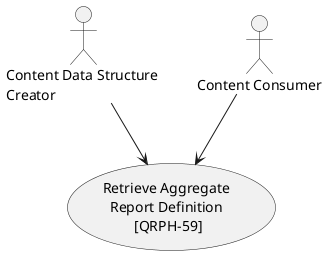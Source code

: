 @startuml
:Content Data Structure \nCreator: --> (QRPH-59)
:Content Consumer: --> (QRPH-59)
(Retrieve Aggregate \nReport Definition \n[QRPH-59]) as (QRPH-59)
@enduml